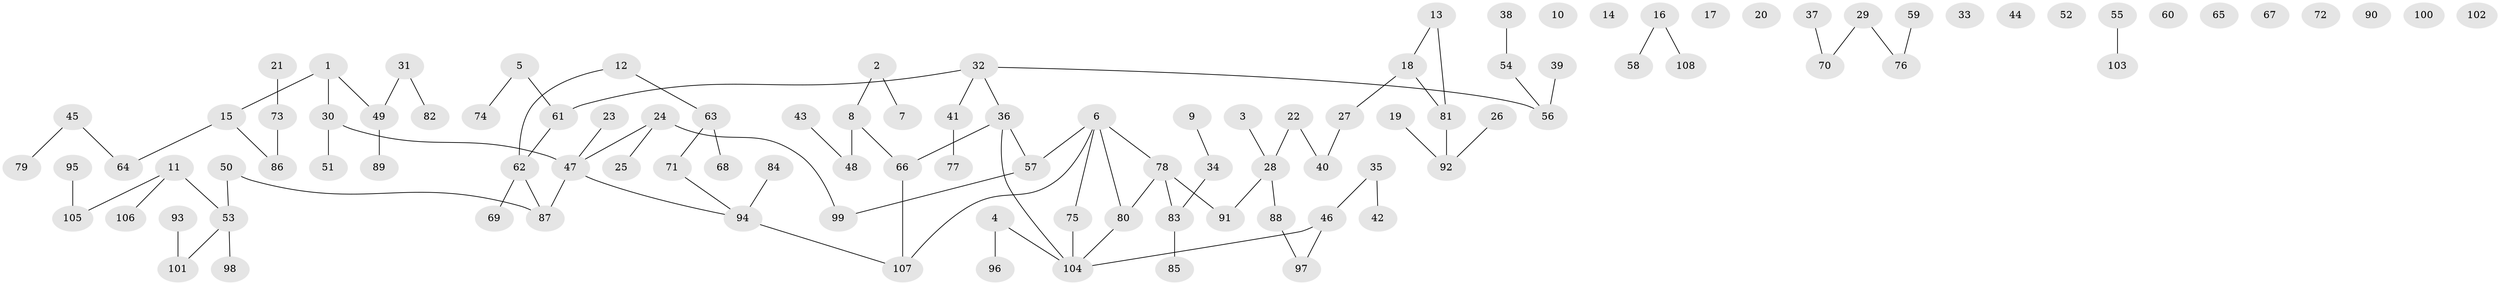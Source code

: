 // coarse degree distribution, {4: 0.06944444444444445, 1: 0.3333333333333333, 6: 0.041666666666666664, 3: 0.125, 0: 0.20833333333333334, 2: 0.20833333333333334, 5: 0.013888888888888888}
// Generated by graph-tools (version 1.1) at 2025/41/03/06/25 10:41:22]
// undirected, 108 vertices, 99 edges
graph export_dot {
graph [start="1"]
  node [color=gray90,style=filled];
  1;
  2;
  3;
  4;
  5;
  6;
  7;
  8;
  9;
  10;
  11;
  12;
  13;
  14;
  15;
  16;
  17;
  18;
  19;
  20;
  21;
  22;
  23;
  24;
  25;
  26;
  27;
  28;
  29;
  30;
  31;
  32;
  33;
  34;
  35;
  36;
  37;
  38;
  39;
  40;
  41;
  42;
  43;
  44;
  45;
  46;
  47;
  48;
  49;
  50;
  51;
  52;
  53;
  54;
  55;
  56;
  57;
  58;
  59;
  60;
  61;
  62;
  63;
  64;
  65;
  66;
  67;
  68;
  69;
  70;
  71;
  72;
  73;
  74;
  75;
  76;
  77;
  78;
  79;
  80;
  81;
  82;
  83;
  84;
  85;
  86;
  87;
  88;
  89;
  90;
  91;
  92;
  93;
  94;
  95;
  96;
  97;
  98;
  99;
  100;
  101;
  102;
  103;
  104;
  105;
  106;
  107;
  108;
  1 -- 15;
  1 -- 30;
  1 -- 49;
  2 -- 7;
  2 -- 8;
  3 -- 28;
  4 -- 96;
  4 -- 104;
  5 -- 61;
  5 -- 74;
  6 -- 57;
  6 -- 75;
  6 -- 78;
  6 -- 80;
  6 -- 107;
  8 -- 48;
  8 -- 66;
  9 -- 34;
  11 -- 53;
  11 -- 105;
  11 -- 106;
  12 -- 62;
  12 -- 63;
  13 -- 18;
  13 -- 81;
  15 -- 64;
  15 -- 86;
  16 -- 58;
  16 -- 108;
  18 -- 27;
  18 -- 81;
  19 -- 92;
  21 -- 73;
  22 -- 28;
  22 -- 40;
  23 -- 47;
  24 -- 25;
  24 -- 47;
  24 -- 99;
  26 -- 92;
  27 -- 40;
  28 -- 88;
  28 -- 91;
  29 -- 70;
  29 -- 76;
  30 -- 47;
  30 -- 51;
  31 -- 49;
  31 -- 82;
  32 -- 36;
  32 -- 41;
  32 -- 56;
  32 -- 61;
  34 -- 83;
  35 -- 42;
  35 -- 46;
  36 -- 57;
  36 -- 66;
  36 -- 104;
  37 -- 70;
  38 -- 54;
  39 -- 56;
  41 -- 77;
  43 -- 48;
  45 -- 64;
  45 -- 79;
  46 -- 97;
  46 -- 104;
  47 -- 87;
  47 -- 94;
  49 -- 89;
  50 -- 53;
  50 -- 87;
  53 -- 98;
  53 -- 101;
  54 -- 56;
  55 -- 103;
  57 -- 99;
  59 -- 76;
  61 -- 62;
  62 -- 69;
  62 -- 87;
  63 -- 68;
  63 -- 71;
  66 -- 107;
  71 -- 94;
  73 -- 86;
  75 -- 104;
  78 -- 80;
  78 -- 83;
  78 -- 91;
  80 -- 104;
  81 -- 92;
  83 -- 85;
  84 -- 94;
  88 -- 97;
  93 -- 101;
  94 -- 107;
  95 -- 105;
}

